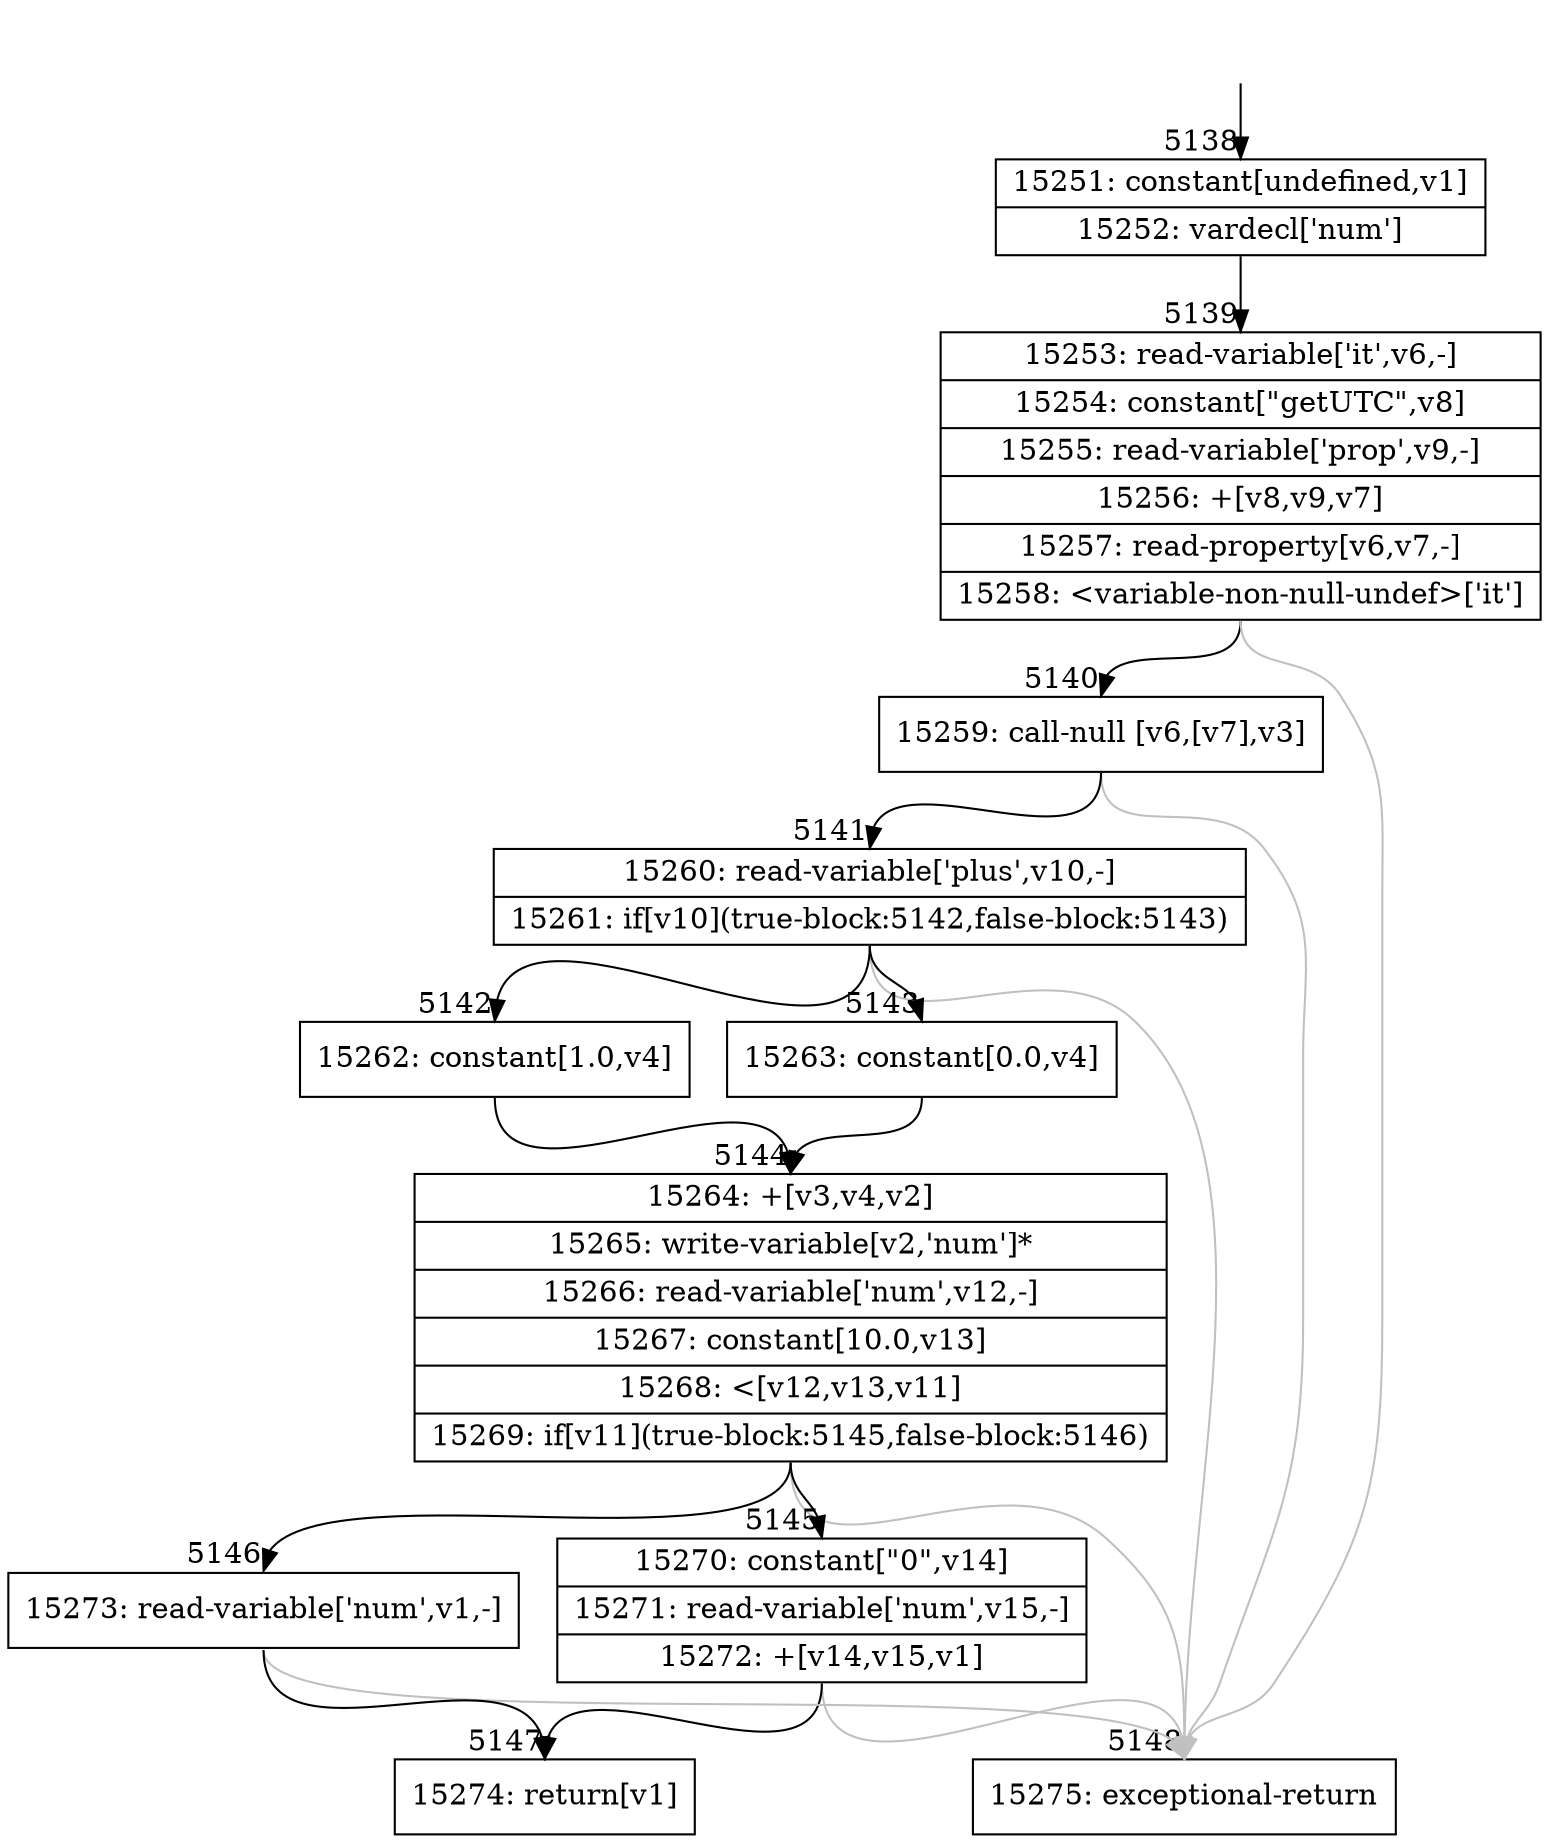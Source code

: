 digraph {
rankdir="TD"
BB_entry369[shape=none,label=""];
BB_entry369 -> BB5138 [tailport=s, headport=n, headlabel="    5138"]
BB5138 [shape=record label="{15251: constant[undefined,v1]|15252: vardecl['num']}" ] 
BB5138 -> BB5139 [tailport=s, headport=n, headlabel="      5139"]
BB5139 [shape=record label="{15253: read-variable['it',v6,-]|15254: constant[\"getUTC\",v8]|15255: read-variable['prop',v9,-]|15256: +[v8,v9,v7]|15257: read-property[v6,v7,-]|15258: \<variable-non-null-undef\>['it']}" ] 
BB5139 -> BB5140 [tailport=s, headport=n, headlabel="      5140"]
BB5139 -> BB5148 [tailport=s, headport=n, color=gray, headlabel="      5148"]
BB5140 [shape=record label="{15259: call-null [v6,[v7],v3]}" ] 
BB5140 -> BB5141 [tailport=s, headport=n, headlabel="      5141"]
BB5140 -> BB5148 [tailport=s, headport=n, color=gray]
BB5141 [shape=record label="{15260: read-variable['plus',v10,-]|15261: if[v10](true-block:5142,false-block:5143)}" ] 
BB5141 -> BB5142 [tailport=s, headport=n, headlabel="      5142"]
BB5141 -> BB5143 [tailport=s, headport=n, headlabel="      5143"]
BB5141 -> BB5148 [tailport=s, headport=n, color=gray]
BB5142 [shape=record label="{15262: constant[1.0,v4]}" ] 
BB5142 -> BB5144 [tailport=s, headport=n, headlabel="      5144"]
BB5143 [shape=record label="{15263: constant[0.0,v4]}" ] 
BB5143 -> BB5144 [tailport=s, headport=n]
BB5144 [shape=record label="{15264: +[v3,v4,v2]|15265: write-variable[v2,'num']*|15266: read-variable['num',v12,-]|15267: constant[10.0,v13]|15268: \<[v12,v13,v11]|15269: if[v11](true-block:5145,false-block:5146)}" ] 
BB5144 -> BB5145 [tailport=s, headport=n, headlabel="      5145"]
BB5144 -> BB5146 [tailport=s, headport=n, headlabel="      5146"]
BB5144 -> BB5148 [tailport=s, headport=n, color=gray]
BB5145 [shape=record label="{15270: constant[\"0\",v14]|15271: read-variable['num',v15,-]|15272: +[v14,v15,v1]}" ] 
BB5145 -> BB5147 [tailport=s, headport=n, headlabel="      5147"]
BB5145 -> BB5148 [tailport=s, headport=n, color=gray]
BB5146 [shape=record label="{15273: read-variable['num',v1,-]}" ] 
BB5146 -> BB5147 [tailport=s, headport=n]
BB5146 -> BB5148 [tailport=s, headport=n, color=gray]
BB5147 [shape=record label="{15274: return[v1]}" ] 
BB5148 [shape=record label="{15275: exceptional-return}" ] 
//#$~ 7127
}
